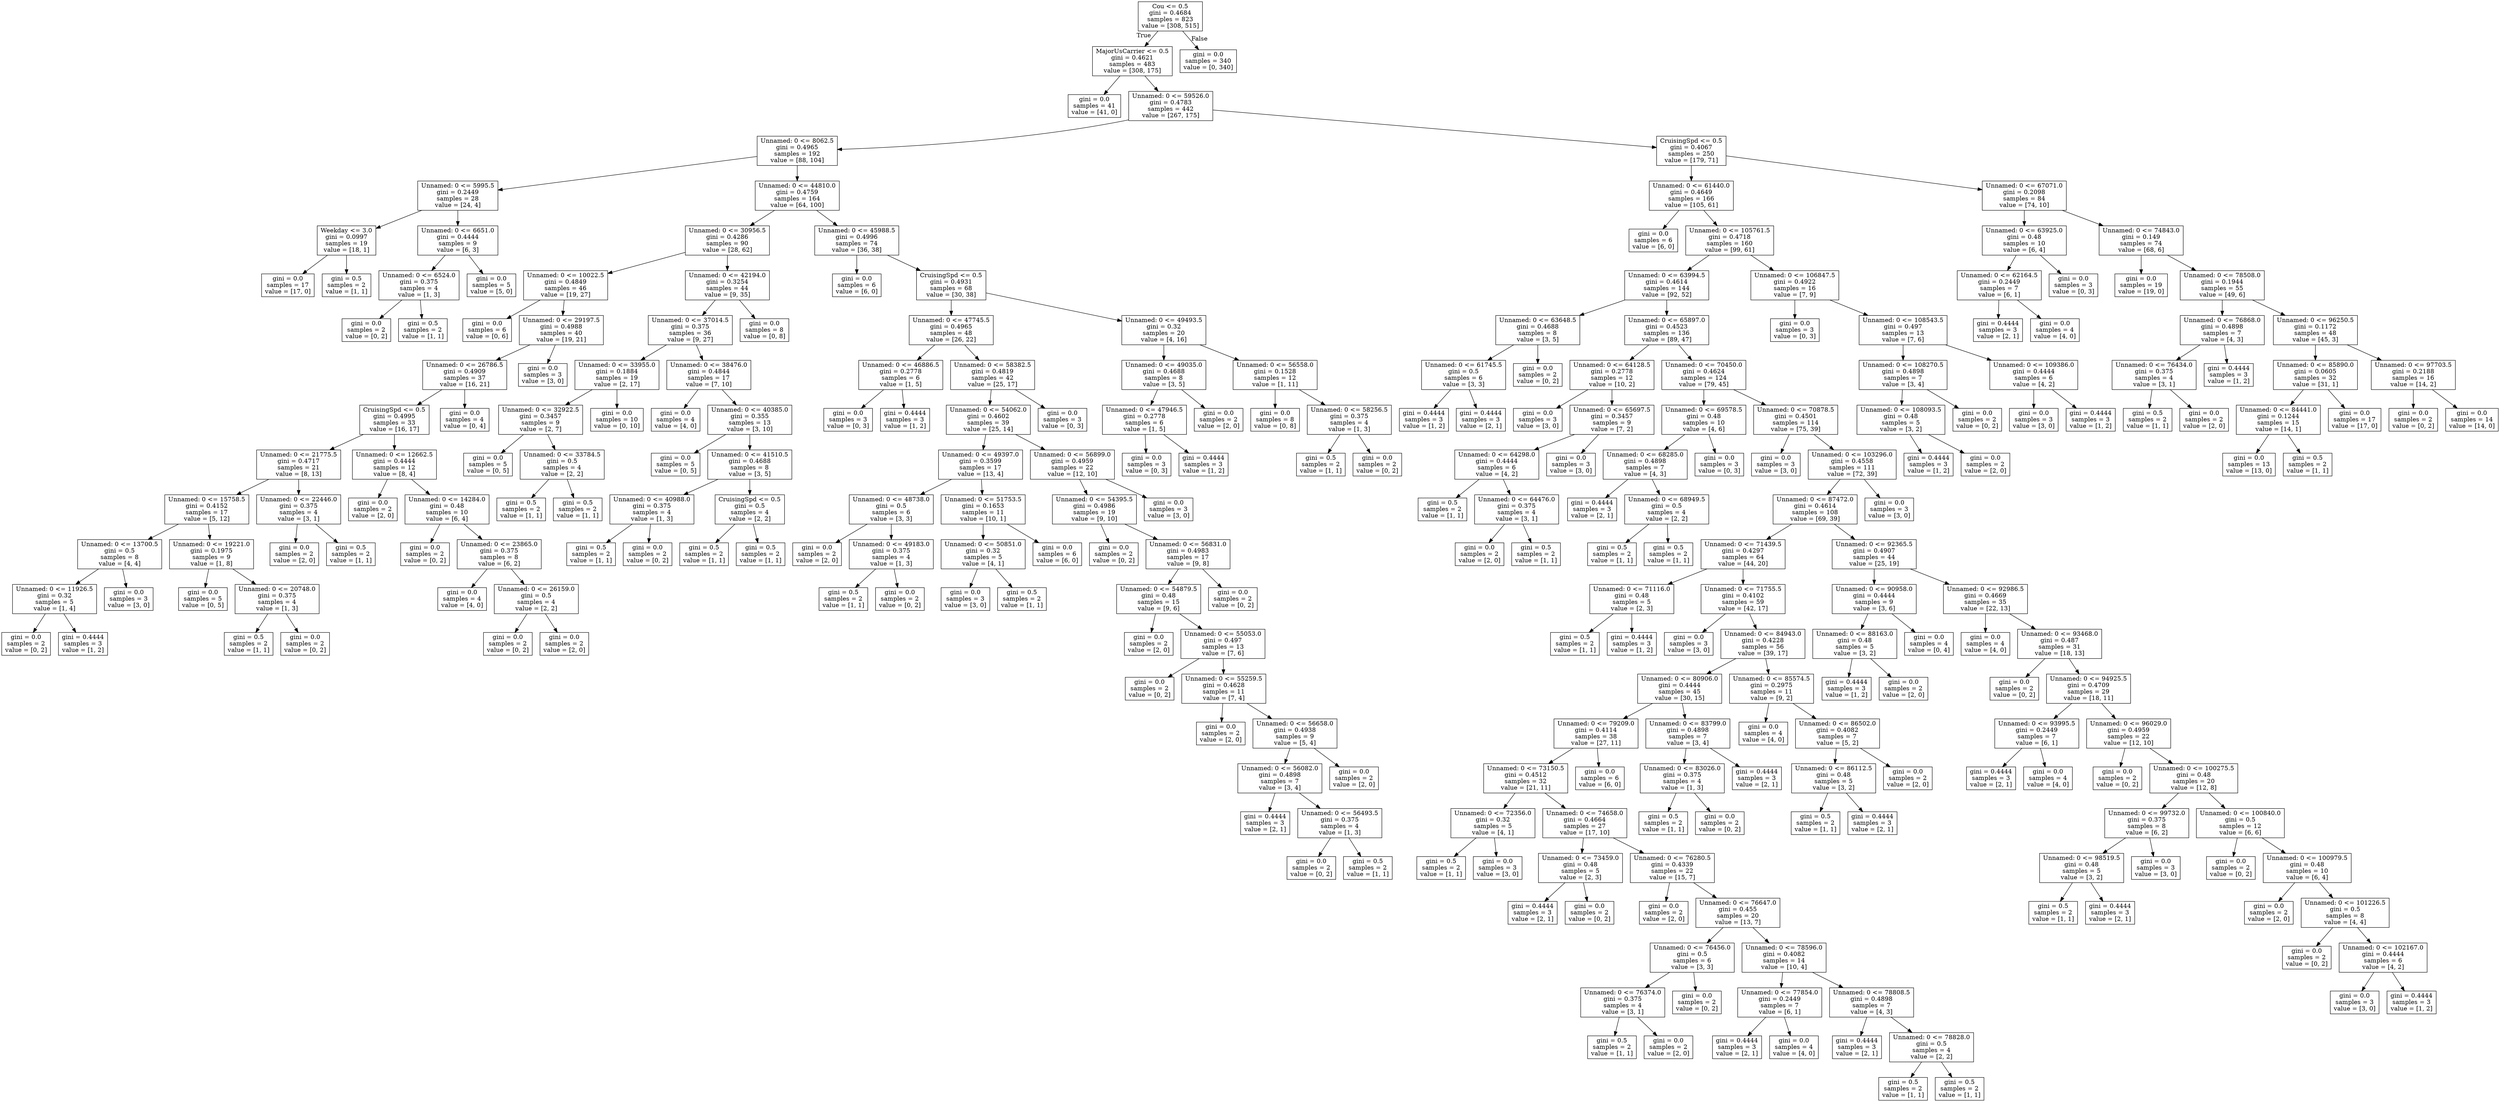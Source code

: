 digraph Tree {
node [shape=box] ;
0 [label="Cou <= 0.5\ngini = 0.4684\nsamples = 823\nvalue = [308, 515]"] ;
1 [label="MajorUsCarrier <= 0.5\ngini = 0.4621\nsamples = 483\nvalue = [308, 175]"] ;
0 -> 1 [labeldistance=2.5, labelangle=45, headlabel="True"] ;
2 [label="gini = 0.0\nsamples = 41\nvalue = [41, 0]"] ;
1 -> 2 ;
3 [label="Unnamed: 0 <= 59526.0\ngini = 0.4783\nsamples = 442\nvalue = [267, 175]"] ;
1 -> 3 ;
4 [label="Unnamed: 0 <= 8062.5\ngini = 0.4965\nsamples = 192\nvalue = [88, 104]"] ;
3 -> 4 ;
5 [label="Unnamed: 0 <= 5995.5\ngini = 0.2449\nsamples = 28\nvalue = [24, 4]"] ;
4 -> 5 ;
6 [label="Weekday <= 3.0\ngini = 0.0997\nsamples = 19\nvalue = [18, 1]"] ;
5 -> 6 ;
7 [label="gini = 0.0\nsamples = 17\nvalue = [17, 0]"] ;
6 -> 7 ;
8 [label="gini = 0.5\nsamples = 2\nvalue = [1, 1]"] ;
6 -> 8 ;
9 [label="Unnamed: 0 <= 6651.0\ngini = 0.4444\nsamples = 9\nvalue = [6, 3]"] ;
5 -> 9 ;
10 [label="Unnamed: 0 <= 6524.0\ngini = 0.375\nsamples = 4\nvalue = [1, 3]"] ;
9 -> 10 ;
11 [label="gini = 0.0\nsamples = 2\nvalue = [0, 2]"] ;
10 -> 11 ;
12 [label="gini = 0.5\nsamples = 2\nvalue = [1, 1]"] ;
10 -> 12 ;
13 [label="gini = 0.0\nsamples = 5\nvalue = [5, 0]"] ;
9 -> 13 ;
14 [label="Unnamed: 0 <= 44810.0\ngini = 0.4759\nsamples = 164\nvalue = [64, 100]"] ;
4 -> 14 ;
15 [label="Unnamed: 0 <= 30956.5\ngini = 0.4286\nsamples = 90\nvalue = [28, 62]"] ;
14 -> 15 ;
16 [label="Unnamed: 0 <= 10022.5\ngini = 0.4849\nsamples = 46\nvalue = [19, 27]"] ;
15 -> 16 ;
17 [label="gini = 0.0\nsamples = 6\nvalue = [0, 6]"] ;
16 -> 17 ;
18 [label="Unnamed: 0 <= 29197.5\ngini = 0.4988\nsamples = 40\nvalue = [19, 21]"] ;
16 -> 18 ;
19 [label="Unnamed: 0 <= 26786.5\ngini = 0.4909\nsamples = 37\nvalue = [16, 21]"] ;
18 -> 19 ;
20 [label="CruisingSpd <= 0.5\ngini = 0.4995\nsamples = 33\nvalue = [16, 17]"] ;
19 -> 20 ;
21 [label="Unnamed: 0 <= 21775.5\ngini = 0.4717\nsamples = 21\nvalue = [8, 13]"] ;
20 -> 21 ;
22 [label="Unnamed: 0 <= 15758.5\ngini = 0.4152\nsamples = 17\nvalue = [5, 12]"] ;
21 -> 22 ;
23 [label="Unnamed: 0 <= 13700.5\ngini = 0.5\nsamples = 8\nvalue = [4, 4]"] ;
22 -> 23 ;
24 [label="Unnamed: 0 <= 11926.5\ngini = 0.32\nsamples = 5\nvalue = [1, 4]"] ;
23 -> 24 ;
25 [label="gini = 0.0\nsamples = 2\nvalue = [0, 2]"] ;
24 -> 25 ;
26 [label="gini = 0.4444\nsamples = 3\nvalue = [1, 2]"] ;
24 -> 26 ;
27 [label="gini = 0.0\nsamples = 3\nvalue = [3, 0]"] ;
23 -> 27 ;
28 [label="Unnamed: 0 <= 19221.0\ngini = 0.1975\nsamples = 9\nvalue = [1, 8]"] ;
22 -> 28 ;
29 [label="gini = 0.0\nsamples = 5\nvalue = [0, 5]"] ;
28 -> 29 ;
30 [label="Unnamed: 0 <= 20748.0\ngini = 0.375\nsamples = 4\nvalue = [1, 3]"] ;
28 -> 30 ;
31 [label="gini = 0.5\nsamples = 2\nvalue = [1, 1]"] ;
30 -> 31 ;
32 [label="gini = 0.0\nsamples = 2\nvalue = [0, 2]"] ;
30 -> 32 ;
33 [label="Unnamed: 0 <= 22446.0\ngini = 0.375\nsamples = 4\nvalue = [3, 1]"] ;
21 -> 33 ;
34 [label="gini = 0.0\nsamples = 2\nvalue = [2, 0]"] ;
33 -> 34 ;
35 [label="gini = 0.5\nsamples = 2\nvalue = [1, 1]"] ;
33 -> 35 ;
36 [label="Unnamed: 0 <= 12662.5\ngini = 0.4444\nsamples = 12\nvalue = [8, 4]"] ;
20 -> 36 ;
37 [label="gini = 0.0\nsamples = 2\nvalue = [2, 0]"] ;
36 -> 37 ;
38 [label="Unnamed: 0 <= 14284.0\ngini = 0.48\nsamples = 10\nvalue = [6, 4]"] ;
36 -> 38 ;
39 [label="gini = 0.0\nsamples = 2\nvalue = [0, 2]"] ;
38 -> 39 ;
40 [label="Unnamed: 0 <= 23865.0\ngini = 0.375\nsamples = 8\nvalue = [6, 2]"] ;
38 -> 40 ;
41 [label="gini = 0.0\nsamples = 4\nvalue = [4, 0]"] ;
40 -> 41 ;
42 [label="Unnamed: 0 <= 26159.0\ngini = 0.5\nsamples = 4\nvalue = [2, 2]"] ;
40 -> 42 ;
43 [label="gini = 0.0\nsamples = 2\nvalue = [0, 2]"] ;
42 -> 43 ;
44 [label="gini = 0.0\nsamples = 2\nvalue = [2, 0]"] ;
42 -> 44 ;
45 [label="gini = 0.0\nsamples = 4\nvalue = [0, 4]"] ;
19 -> 45 ;
46 [label="gini = 0.0\nsamples = 3\nvalue = [3, 0]"] ;
18 -> 46 ;
47 [label="Unnamed: 0 <= 42194.0\ngini = 0.3254\nsamples = 44\nvalue = [9, 35]"] ;
15 -> 47 ;
48 [label="Unnamed: 0 <= 37014.5\ngini = 0.375\nsamples = 36\nvalue = [9, 27]"] ;
47 -> 48 ;
49 [label="Unnamed: 0 <= 33955.0\ngini = 0.1884\nsamples = 19\nvalue = [2, 17]"] ;
48 -> 49 ;
50 [label="Unnamed: 0 <= 32922.5\ngini = 0.3457\nsamples = 9\nvalue = [2, 7]"] ;
49 -> 50 ;
51 [label="gini = 0.0\nsamples = 5\nvalue = [0, 5]"] ;
50 -> 51 ;
52 [label="Unnamed: 0 <= 33784.5\ngini = 0.5\nsamples = 4\nvalue = [2, 2]"] ;
50 -> 52 ;
53 [label="gini = 0.5\nsamples = 2\nvalue = [1, 1]"] ;
52 -> 53 ;
54 [label="gini = 0.5\nsamples = 2\nvalue = [1, 1]"] ;
52 -> 54 ;
55 [label="gini = 0.0\nsamples = 10\nvalue = [0, 10]"] ;
49 -> 55 ;
56 [label="Unnamed: 0 <= 38476.0\ngini = 0.4844\nsamples = 17\nvalue = [7, 10]"] ;
48 -> 56 ;
57 [label="gini = 0.0\nsamples = 4\nvalue = [4, 0]"] ;
56 -> 57 ;
58 [label="Unnamed: 0 <= 40385.0\ngini = 0.355\nsamples = 13\nvalue = [3, 10]"] ;
56 -> 58 ;
59 [label="gini = 0.0\nsamples = 5\nvalue = [0, 5]"] ;
58 -> 59 ;
60 [label="Unnamed: 0 <= 41510.5\ngini = 0.4688\nsamples = 8\nvalue = [3, 5]"] ;
58 -> 60 ;
61 [label="Unnamed: 0 <= 40988.0\ngini = 0.375\nsamples = 4\nvalue = [1, 3]"] ;
60 -> 61 ;
62 [label="gini = 0.5\nsamples = 2\nvalue = [1, 1]"] ;
61 -> 62 ;
63 [label="gini = 0.0\nsamples = 2\nvalue = [0, 2]"] ;
61 -> 63 ;
64 [label="CruisingSpd <= 0.5\ngini = 0.5\nsamples = 4\nvalue = [2, 2]"] ;
60 -> 64 ;
65 [label="gini = 0.5\nsamples = 2\nvalue = [1, 1]"] ;
64 -> 65 ;
66 [label="gini = 0.5\nsamples = 2\nvalue = [1, 1]"] ;
64 -> 66 ;
67 [label="gini = 0.0\nsamples = 8\nvalue = [0, 8]"] ;
47 -> 67 ;
68 [label="Unnamed: 0 <= 45988.5\ngini = 0.4996\nsamples = 74\nvalue = [36, 38]"] ;
14 -> 68 ;
69 [label="gini = 0.0\nsamples = 6\nvalue = [6, 0]"] ;
68 -> 69 ;
70 [label="CruisingSpd <= 0.5\ngini = 0.4931\nsamples = 68\nvalue = [30, 38]"] ;
68 -> 70 ;
71 [label="Unnamed: 0 <= 47745.5\ngini = 0.4965\nsamples = 48\nvalue = [26, 22]"] ;
70 -> 71 ;
72 [label="Unnamed: 0 <= 46886.5\ngini = 0.2778\nsamples = 6\nvalue = [1, 5]"] ;
71 -> 72 ;
73 [label="gini = 0.0\nsamples = 3\nvalue = [0, 3]"] ;
72 -> 73 ;
74 [label="gini = 0.4444\nsamples = 3\nvalue = [1, 2]"] ;
72 -> 74 ;
75 [label="Unnamed: 0 <= 58382.5\ngini = 0.4819\nsamples = 42\nvalue = [25, 17]"] ;
71 -> 75 ;
76 [label="Unnamed: 0 <= 54062.0\ngini = 0.4602\nsamples = 39\nvalue = [25, 14]"] ;
75 -> 76 ;
77 [label="Unnamed: 0 <= 49397.0\ngini = 0.3599\nsamples = 17\nvalue = [13, 4]"] ;
76 -> 77 ;
78 [label="Unnamed: 0 <= 48738.0\ngini = 0.5\nsamples = 6\nvalue = [3, 3]"] ;
77 -> 78 ;
79 [label="gini = 0.0\nsamples = 2\nvalue = [2, 0]"] ;
78 -> 79 ;
80 [label="Unnamed: 0 <= 49183.0\ngini = 0.375\nsamples = 4\nvalue = [1, 3]"] ;
78 -> 80 ;
81 [label="gini = 0.5\nsamples = 2\nvalue = [1, 1]"] ;
80 -> 81 ;
82 [label="gini = 0.0\nsamples = 2\nvalue = [0, 2]"] ;
80 -> 82 ;
83 [label="Unnamed: 0 <= 51753.5\ngini = 0.1653\nsamples = 11\nvalue = [10, 1]"] ;
77 -> 83 ;
84 [label="Unnamed: 0 <= 50851.0\ngini = 0.32\nsamples = 5\nvalue = [4, 1]"] ;
83 -> 84 ;
85 [label="gini = 0.0\nsamples = 3\nvalue = [3, 0]"] ;
84 -> 85 ;
86 [label="gini = 0.5\nsamples = 2\nvalue = [1, 1]"] ;
84 -> 86 ;
87 [label="gini = 0.0\nsamples = 6\nvalue = [6, 0]"] ;
83 -> 87 ;
88 [label="Unnamed: 0 <= 56899.0\ngini = 0.4959\nsamples = 22\nvalue = [12, 10]"] ;
76 -> 88 ;
89 [label="Unnamed: 0 <= 54395.5\ngini = 0.4986\nsamples = 19\nvalue = [9, 10]"] ;
88 -> 89 ;
90 [label="gini = 0.0\nsamples = 2\nvalue = [0, 2]"] ;
89 -> 90 ;
91 [label="Unnamed: 0 <= 56831.0\ngini = 0.4983\nsamples = 17\nvalue = [9, 8]"] ;
89 -> 91 ;
92 [label="Unnamed: 0 <= 54879.5\ngini = 0.48\nsamples = 15\nvalue = [9, 6]"] ;
91 -> 92 ;
93 [label="gini = 0.0\nsamples = 2\nvalue = [2, 0]"] ;
92 -> 93 ;
94 [label="Unnamed: 0 <= 55053.0\ngini = 0.497\nsamples = 13\nvalue = [7, 6]"] ;
92 -> 94 ;
95 [label="gini = 0.0\nsamples = 2\nvalue = [0, 2]"] ;
94 -> 95 ;
96 [label="Unnamed: 0 <= 55259.5\ngini = 0.4628\nsamples = 11\nvalue = [7, 4]"] ;
94 -> 96 ;
97 [label="gini = 0.0\nsamples = 2\nvalue = [2, 0]"] ;
96 -> 97 ;
98 [label="Unnamed: 0 <= 56658.0\ngini = 0.4938\nsamples = 9\nvalue = [5, 4]"] ;
96 -> 98 ;
99 [label="Unnamed: 0 <= 56082.0\ngini = 0.4898\nsamples = 7\nvalue = [3, 4]"] ;
98 -> 99 ;
100 [label="gini = 0.4444\nsamples = 3\nvalue = [2, 1]"] ;
99 -> 100 ;
101 [label="Unnamed: 0 <= 56493.5\ngini = 0.375\nsamples = 4\nvalue = [1, 3]"] ;
99 -> 101 ;
102 [label="gini = 0.0\nsamples = 2\nvalue = [0, 2]"] ;
101 -> 102 ;
103 [label="gini = 0.5\nsamples = 2\nvalue = [1, 1]"] ;
101 -> 103 ;
104 [label="gini = 0.0\nsamples = 2\nvalue = [2, 0]"] ;
98 -> 104 ;
105 [label="gini = 0.0\nsamples = 2\nvalue = [0, 2]"] ;
91 -> 105 ;
106 [label="gini = 0.0\nsamples = 3\nvalue = [3, 0]"] ;
88 -> 106 ;
107 [label="gini = 0.0\nsamples = 3\nvalue = [0, 3]"] ;
75 -> 107 ;
108 [label="Unnamed: 0 <= 49493.5\ngini = 0.32\nsamples = 20\nvalue = [4, 16]"] ;
70 -> 108 ;
109 [label="Unnamed: 0 <= 49035.0\ngini = 0.4688\nsamples = 8\nvalue = [3, 5]"] ;
108 -> 109 ;
110 [label="Unnamed: 0 <= 47946.5\ngini = 0.2778\nsamples = 6\nvalue = [1, 5]"] ;
109 -> 110 ;
111 [label="gini = 0.0\nsamples = 3\nvalue = [0, 3]"] ;
110 -> 111 ;
112 [label="gini = 0.4444\nsamples = 3\nvalue = [1, 2]"] ;
110 -> 112 ;
113 [label="gini = 0.0\nsamples = 2\nvalue = [2, 0]"] ;
109 -> 113 ;
114 [label="Unnamed: 0 <= 56558.0\ngini = 0.1528\nsamples = 12\nvalue = [1, 11]"] ;
108 -> 114 ;
115 [label="gini = 0.0\nsamples = 8\nvalue = [0, 8]"] ;
114 -> 115 ;
116 [label="Unnamed: 0 <= 58256.5\ngini = 0.375\nsamples = 4\nvalue = [1, 3]"] ;
114 -> 116 ;
117 [label="gini = 0.5\nsamples = 2\nvalue = [1, 1]"] ;
116 -> 117 ;
118 [label="gini = 0.0\nsamples = 2\nvalue = [0, 2]"] ;
116 -> 118 ;
119 [label="CruisingSpd <= 0.5\ngini = 0.4067\nsamples = 250\nvalue = [179, 71]"] ;
3 -> 119 ;
120 [label="Unnamed: 0 <= 61440.0\ngini = 0.4649\nsamples = 166\nvalue = [105, 61]"] ;
119 -> 120 ;
121 [label="gini = 0.0\nsamples = 6\nvalue = [6, 0]"] ;
120 -> 121 ;
122 [label="Unnamed: 0 <= 105761.5\ngini = 0.4718\nsamples = 160\nvalue = [99, 61]"] ;
120 -> 122 ;
123 [label="Unnamed: 0 <= 63994.5\ngini = 0.4614\nsamples = 144\nvalue = [92, 52]"] ;
122 -> 123 ;
124 [label="Unnamed: 0 <= 63648.5\ngini = 0.4688\nsamples = 8\nvalue = [3, 5]"] ;
123 -> 124 ;
125 [label="Unnamed: 0 <= 61745.5\ngini = 0.5\nsamples = 6\nvalue = [3, 3]"] ;
124 -> 125 ;
126 [label="gini = 0.4444\nsamples = 3\nvalue = [1, 2]"] ;
125 -> 126 ;
127 [label="gini = 0.4444\nsamples = 3\nvalue = [2, 1]"] ;
125 -> 127 ;
128 [label="gini = 0.0\nsamples = 2\nvalue = [0, 2]"] ;
124 -> 128 ;
129 [label="Unnamed: 0 <= 65897.0\ngini = 0.4523\nsamples = 136\nvalue = [89, 47]"] ;
123 -> 129 ;
130 [label="Unnamed: 0 <= 64128.5\ngini = 0.2778\nsamples = 12\nvalue = [10, 2]"] ;
129 -> 130 ;
131 [label="gini = 0.0\nsamples = 3\nvalue = [3, 0]"] ;
130 -> 131 ;
132 [label="Unnamed: 0 <= 65697.5\ngini = 0.3457\nsamples = 9\nvalue = [7, 2]"] ;
130 -> 132 ;
133 [label="Unnamed: 0 <= 64298.0\ngini = 0.4444\nsamples = 6\nvalue = [4, 2]"] ;
132 -> 133 ;
134 [label="gini = 0.5\nsamples = 2\nvalue = [1, 1]"] ;
133 -> 134 ;
135 [label="Unnamed: 0 <= 64476.0\ngini = 0.375\nsamples = 4\nvalue = [3, 1]"] ;
133 -> 135 ;
136 [label="gini = 0.0\nsamples = 2\nvalue = [2, 0]"] ;
135 -> 136 ;
137 [label="gini = 0.5\nsamples = 2\nvalue = [1, 1]"] ;
135 -> 137 ;
138 [label="gini = 0.0\nsamples = 3\nvalue = [3, 0]"] ;
132 -> 138 ;
139 [label="Unnamed: 0 <= 70450.0\ngini = 0.4624\nsamples = 124\nvalue = [79, 45]"] ;
129 -> 139 ;
140 [label="Unnamed: 0 <= 69578.5\ngini = 0.48\nsamples = 10\nvalue = [4, 6]"] ;
139 -> 140 ;
141 [label="Unnamed: 0 <= 68285.0\ngini = 0.4898\nsamples = 7\nvalue = [4, 3]"] ;
140 -> 141 ;
142 [label="gini = 0.4444\nsamples = 3\nvalue = [2, 1]"] ;
141 -> 142 ;
143 [label="Unnamed: 0 <= 68949.5\ngini = 0.5\nsamples = 4\nvalue = [2, 2]"] ;
141 -> 143 ;
144 [label="gini = 0.5\nsamples = 2\nvalue = [1, 1]"] ;
143 -> 144 ;
145 [label="gini = 0.5\nsamples = 2\nvalue = [1, 1]"] ;
143 -> 145 ;
146 [label="gini = 0.0\nsamples = 3\nvalue = [0, 3]"] ;
140 -> 146 ;
147 [label="Unnamed: 0 <= 70878.5\ngini = 0.4501\nsamples = 114\nvalue = [75, 39]"] ;
139 -> 147 ;
148 [label="gini = 0.0\nsamples = 3\nvalue = [3, 0]"] ;
147 -> 148 ;
149 [label="Unnamed: 0 <= 103296.0\ngini = 0.4558\nsamples = 111\nvalue = [72, 39]"] ;
147 -> 149 ;
150 [label="Unnamed: 0 <= 87472.0\ngini = 0.4614\nsamples = 108\nvalue = [69, 39]"] ;
149 -> 150 ;
151 [label="Unnamed: 0 <= 71439.5\ngini = 0.4297\nsamples = 64\nvalue = [44, 20]"] ;
150 -> 151 ;
152 [label="Unnamed: 0 <= 71116.0\ngini = 0.48\nsamples = 5\nvalue = [2, 3]"] ;
151 -> 152 ;
153 [label="gini = 0.5\nsamples = 2\nvalue = [1, 1]"] ;
152 -> 153 ;
154 [label="gini = 0.4444\nsamples = 3\nvalue = [1, 2]"] ;
152 -> 154 ;
155 [label="Unnamed: 0 <= 71755.5\ngini = 0.4102\nsamples = 59\nvalue = [42, 17]"] ;
151 -> 155 ;
156 [label="gini = 0.0\nsamples = 3\nvalue = [3, 0]"] ;
155 -> 156 ;
157 [label="Unnamed: 0 <= 84943.0\ngini = 0.4228\nsamples = 56\nvalue = [39, 17]"] ;
155 -> 157 ;
158 [label="Unnamed: 0 <= 80906.0\ngini = 0.4444\nsamples = 45\nvalue = [30, 15]"] ;
157 -> 158 ;
159 [label="Unnamed: 0 <= 79209.0\ngini = 0.4114\nsamples = 38\nvalue = [27, 11]"] ;
158 -> 159 ;
160 [label="Unnamed: 0 <= 73150.5\ngini = 0.4512\nsamples = 32\nvalue = [21, 11]"] ;
159 -> 160 ;
161 [label="Unnamed: 0 <= 72356.0\ngini = 0.32\nsamples = 5\nvalue = [4, 1]"] ;
160 -> 161 ;
162 [label="gini = 0.5\nsamples = 2\nvalue = [1, 1]"] ;
161 -> 162 ;
163 [label="gini = 0.0\nsamples = 3\nvalue = [3, 0]"] ;
161 -> 163 ;
164 [label="Unnamed: 0 <= 74658.0\ngini = 0.4664\nsamples = 27\nvalue = [17, 10]"] ;
160 -> 164 ;
165 [label="Unnamed: 0 <= 73459.0\ngini = 0.48\nsamples = 5\nvalue = [2, 3]"] ;
164 -> 165 ;
166 [label="gini = 0.4444\nsamples = 3\nvalue = [2, 1]"] ;
165 -> 166 ;
167 [label="gini = 0.0\nsamples = 2\nvalue = [0, 2]"] ;
165 -> 167 ;
168 [label="Unnamed: 0 <= 76280.5\ngini = 0.4339\nsamples = 22\nvalue = [15, 7]"] ;
164 -> 168 ;
169 [label="gini = 0.0\nsamples = 2\nvalue = [2, 0]"] ;
168 -> 169 ;
170 [label="Unnamed: 0 <= 76647.0\ngini = 0.455\nsamples = 20\nvalue = [13, 7]"] ;
168 -> 170 ;
171 [label="Unnamed: 0 <= 76456.0\ngini = 0.5\nsamples = 6\nvalue = [3, 3]"] ;
170 -> 171 ;
172 [label="Unnamed: 0 <= 76374.0\ngini = 0.375\nsamples = 4\nvalue = [3, 1]"] ;
171 -> 172 ;
173 [label="gini = 0.5\nsamples = 2\nvalue = [1, 1]"] ;
172 -> 173 ;
174 [label="gini = 0.0\nsamples = 2\nvalue = [2, 0]"] ;
172 -> 174 ;
175 [label="gini = 0.0\nsamples = 2\nvalue = [0, 2]"] ;
171 -> 175 ;
176 [label="Unnamed: 0 <= 78596.0\ngini = 0.4082\nsamples = 14\nvalue = [10, 4]"] ;
170 -> 176 ;
177 [label="Unnamed: 0 <= 77854.0\ngini = 0.2449\nsamples = 7\nvalue = [6, 1]"] ;
176 -> 177 ;
178 [label="gini = 0.4444\nsamples = 3\nvalue = [2, 1]"] ;
177 -> 178 ;
179 [label="gini = 0.0\nsamples = 4\nvalue = [4, 0]"] ;
177 -> 179 ;
180 [label="Unnamed: 0 <= 78808.5\ngini = 0.4898\nsamples = 7\nvalue = [4, 3]"] ;
176 -> 180 ;
181 [label="gini = 0.4444\nsamples = 3\nvalue = [2, 1]"] ;
180 -> 181 ;
182 [label="Unnamed: 0 <= 78828.0\ngini = 0.5\nsamples = 4\nvalue = [2, 2]"] ;
180 -> 182 ;
183 [label="gini = 0.5\nsamples = 2\nvalue = [1, 1]"] ;
182 -> 183 ;
184 [label="gini = 0.5\nsamples = 2\nvalue = [1, 1]"] ;
182 -> 184 ;
185 [label="gini = 0.0\nsamples = 6\nvalue = [6, 0]"] ;
159 -> 185 ;
186 [label="Unnamed: 0 <= 83799.0\ngini = 0.4898\nsamples = 7\nvalue = [3, 4]"] ;
158 -> 186 ;
187 [label="Unnamed: 0 <= 83026.0\ngini = 0.375\nsamples = 4\nvalue = [1, 3]"] ;
186 -> 187 ;
188 [label="gini = 0.5\nsamples = 2\nvalue = [1, 1]"] ;
187 -> 188 ;
189 [label="gini = 0.0\nsamples = 2\nvalue = [0, 2]"] ;
187 -> 189 ;
190 [label="gini = 0.4444\nsamples = 3\nvalue = [2, 1]"] ;
186 -> 190 ;
191 [label="Unnamed: 0 <= 85574.5\ngini = 0.2975\nsamples = 11\nvalue = [9, 2]"] ;
157 -> 191 ;
192 [label="gini = 0.0\nsamples = 4\nvalue = [4, 0]"] ;
191 -> 192 ;
193 [label="Unnamed: 0 <= 86502.0\ngini = 0.4082\nsamples = 7\nvalue = [5, 2]"] ;
191 -> 193 ;
194 [label="Unnamed: 0 <= 86112.5\ngini = 0.48\nsamples = 5\nvalue = [3, 2]"] ;
193 -> 194 ;
195 [label="gini = 0.5\nsamples = 2\nvalue = [1, 1]"] ;
194 -> 195 ;
196 [label="gini = 0.4444\nsamples = 3\nvalue = [2, 1]"] ;
194 -> 196 ;
197 [label="gini = 0.0\nsamples = 2\nvalue = [2, 0]"] ;
193 -> 197 ;
198 [label="Unnamed: 0 <= 92365.5\ngini = 0.4907\nsamples = 44\nvalue = [25, 19]"] ;
150 -> 198 ;
199 [label="Unnamed: 0 <= 90958.0\ngini = 0.4444\nsamples = 9\nvalue = [3, 6]"] ;
198 -> 199 ;
200 [label="Unnamed: 0 <= 88163.0\ngini = 0.48\nsamples = 5\nvalue = [3, 2]"] ;
199 -> 200 ;
201 [label="gini = 0.4444\nsamples = 3\nvalue = [1, 2]"] ;
200 -> 201 ;
202 [label="gini = 0.0\nsamples = 2\nvalue = [2, 0]"] ;
200 -> 202 ;
203 [label="gini = 0.0\nsamples = 4\nvalue = [0, 4]"] ;
199 -> 203 ;
204 [label="Unnamed: 0 <= 92986.5\ngini = 0.4669\nsamples = 35\nvalue = [22, 13]"] ;
198 -> 204 ;
205 [label="gini = 0.0\nsamples = 4\nvalue = [4, 0]"] ;
204 -> 205 ;
206 [label="Unnamed: 0 <= 93468.0\ngini = 0.487\nsamples = 31\nvalue = [18, 13]"] ;
204 -> 206 ;
207 [label="gini = 0.0\nsamples = 2\nvalue = [0, 2]"] ;
206 -> 207 ;
208 [label="Unnamed: 0 <= 94925.5\ngini = 0.4709\nsamples = 29\nvalue = [18, 11]"] ;
206 -> 208 ;
209 [label="Unnamed: 0 <= 93995.5\ngini = 0.2449\nsamples = 7\nvalue = [6, 1]"] ;
208 -> 209 ;
210 [label="gini = 0.4444\nsamples = 3\nvalue = [2, 1]"] ;
209 -> 210 ;
211 [label="gini = 0.0\nsamples = 4\nvalue = [4, 0]"] ;
209 -> 211 ;
212 [label="Unnamed: 0 <= 96029.0\ngini = 0.4959\nsamples = 22\nvalue = [12, 10]"] ;
208 -> 212 ;
213 [label="gini = 0.0\nsamples = 2\nvalue = [0, 2]"] ;
212 -> 213 ;
214 [label="Unnamed: 0 <= 100275.5\ngini = 0.48\nsamples = 20\nvalue = [12, 8]"] ;
212 -> 214 ;
215 [label="Unnamed: 0 <= 99732.0\ngini = 0.375\nsamples = 8\nvalue = [6, 2]"] ;
214 -> 215 ;
216 [label="Unnamed: 0 <= 98519.5\ngini = 0.48\nsamples = 5\nvalue = [3, 2]"] ;
215 -> 216 ;
217 [label="gini = 0.5\nsamples = 2\nvalue = [1, 1]"] ;
216 -> 217 ;
218 [label="gini = 0.4444\nsamples = 3\nvalue = [2, 1]"] ;
216 -> 218 ;
219 [label="gini = 0.0\nsamples = 3\nvalue = [3, 0]"] ;
215 -> 219 ;
220 [label="Unnamed: 0 <= 100840.0\ngini = 0.5\nsamples = 12\nvalue = [6, 6]"] ;
214 -> 220 ;
221 [label="gini = 0.0\nsamples = 2\nvalue = [0, 2]"] ;
220 -> 221 ;
222 [label="Unnamed: 0 <= 100979.5\ngini = 0.48\nsamples = 10\nvalue = [6, 4]"] ;
220 -> 222 ;
223 [label="gini = 0.0\nsamples = 2\nvalue = [2, 0]"] ;
222 -> 223 ;
224 [label="Unnamed: 0 <= 101226.5\ngini = 0.5\nsamples = 8\nvalue = [4, 4]"] ;
222 -> 224 ;
225 [label="gini = 0.0\nsamples = 2\nvalue = [0, 2]"] ;
224 -> 225 ;
226 [label="Unnamed: 0 <= 102167.0\ngini = 0.4444\nsamples = 6\nvalue = [4, 2]"] ;
224 -> 226 ;
227 [label="gini = 0.0\nsamples = 3\nvalue = [3, 0]"] ;
226 -> 227 ;
228 [label="gini = 0.4444\nsamples = 3\nvalue = [1, 2]"] ;
226 -> 228 ;
229 [label="gini = 0.0\nsamples = 3\nvalue = [3, 0]"] ;
149 -> 229 ;
230 [label="Unnamed: 0 <= 106847.5\ngini = 0.4922\nsamples = 16\nvalue = [7, 9]"] ;
122 -> 230 ;
231 [label="gini = 0.0\nsamples = 3\nvalue = [0, 3]"] ;
230 -> 231 ;
232 [label="Unnamed: 0 <= 108543.5\ngini = 0.497\nsamples = 13\nvalue = [7, 6]"] ;
230 -> 232 ;
233 [label="Unnamed: 0 <= 108270.5\ngini = 0.4898\nsamples = 7\nvalue = [3, 4]"] ;
232 -> 233 ;
234 [label="Unnamed: 0 <= 108093.5\ngini = 0.48\nsamples = 5\nvalue = [3, 2]"] ;
233 -> 234 ;
235 [label="gini = 0.4444\nsamples = 3\nvalue = [1, 2]"] ;
234 -> 235 ;
236 [label="gini = 0.0\nsamples = 2\nvalue = [2, 0]"] ;
234 -> 236 ;
237 [label="gini = 0.0\nsamples = 2\nvalue = [0, 2]"] ;
233 -> 237 ;
238 [label="Unnamed: 0 <= 109386.0\ngini = 0.4444\nsamples = 6\nvalue = [4, 2]"] ;
232 -> 238 ;
239 [label="gini = 0.0\nsamples = 3\nvalue = [3, 0]"] ;
238 -> 239 ;
240 [label="gini = 0.4444\nsamples = 3\nvalue = [1, 2]"] ;
238 -> 240 ;
241 [label="Unnamed: 0 <= 67071.0\ngini = 0.2098\nsamples = 84\nvalue = [74, 10]"] ;
119 -> 241 ;
242 [label="Unnamed: 0 <= 63925.0\ngini = 0.48\nsamples = 10\nvalue = [6, 4]"] ;
241 -> 242 ;
243 [label="Unnamed: 0 <= 62164.5\ngini = 0.2449\nsamples = 7\nvalue = [6, 1]"] ;
242 -> 243 ;
244 [label="gini = 0.4444\nsamples = 3\nvalue = [2, 1]"] ;
243 -> 244 ;
245 [label="gini = 0.0\nsamples = 4\nvalue = [4, 0]"] ;
243 -> 245 ;
246 [label="gini = 0.0\nsamples = 3\nvalue = [0, 3]"] ;
242 -> 246 ;
247 [label="Unnamed: 0 <= 74843.0\ngini = 0.149\nsamples = 74\nvalue = [68, 6]"] ;
241 -> 247 ;
248 [label="gini = 0.0\nsamples = 19\nvalue = [19, 0]"] ;
247 -> 248 ;
249 [label="Unnamed: 0 <= 78508.0\ngini = 0.1944\nsamples = 55\nvalue = [49, 6]"] ;
247 -> 249 ;
250 [label="Unnamed: 0 <= 76868.0\ngini = 0.4898\nsamples = 7\nvalue = [4, 3]"] ;
249 -> 250 ;
251 [label="Unnamed: 0 <= 76434.0\ngini = 0.375\nsamples = 4\nvalue = [3, 1]"] ;
250 -> 251 ;
252 [label="gini = 0.5\nsamples = 2\nvalue = [1, 1]"] ;
251 -> 252 ;
253 [label="gini = 0.0\nsamples = 2\nvalue = [2, 0]"] ;
251 -> 253 ;
254 [label="gini = 0.4444\nsamples = 3\nvalue = [1, 2]"] ;
250 -> 254 ;
255 [label="Unnamed: 0 <= 96250.5\ngini = 0.1172\nsamples = 48\nvalue = [45, 3]"] ;
249 -> 255 ;
256 [label="Unnamed: 0 <= 85890.0\ngini = 0.0605\nsamples = 32\nvalue = [31, 1]"] ;
255 -> 256 ;
257 [label="Unnamed: 0 <= 84441.0\ngini = 0.1244\nsamples = 15\nvalue = [14, 1]"] ;
256 -> 257 ;
258 [label="gini = 0.0\nsamples = 13\nvalue = [13, 0]"] ;
257 -> 258 ;
259 [label="gini = 0.5\nsamples = 2\nvalue = [1, 1]"] ;
257 -> 259 ;
260 [label="gini = 0.0\nsamples = 17\nvalue = [17, 0]"] ;
256 -> 260 ;
261 [label="Unnamed: 0 <= 97703.5\ngini = 0.2188\nsamples = 16\nvalue = [14, 2]"] ;
255 -> 261 ;
262 [label="gini = 0.0\nsamples = 2\nvalue = [0, 2]"] ;
261 -> 262 ;
263 [label="gini = 0.0\nsamples = 14\nvalue = [14, 0]"] ;
261 -> 263 ;
264 [label="gini = 0.0\nsamples = 340\nvalue = [0, 340]"] ;
0 -> 264 [labeldistance=2.5, labelangle=-45, headlabel="False"] ;
}